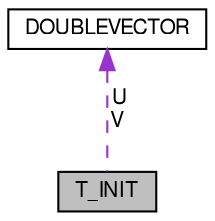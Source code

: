 digraph "T_INIT"
{
  bgcolor="transparent";
  edge [fontname="FreeSans",fontsize="10",labelfontname="FreeSans",labelfontsize="10"];
  node [fontname="FreeSans",fontsize="10",shape=record];
  Node1 [label="T_INIT",height=0.2,width=0.4,color="black", fillcolor="grey75", style="filled" fontcolor="black"];
  Node2 -> Node1 [dir="back",color="darkorchid3",fontsize="10",style="dashed",label=" U\nV" ];
  Node2 [label="DOUBLEVECTOR",height=0.2,width=0.4,color="black",URL="$struct_d_o_u_b_l_e_v_e_c_t_o_r.html"];
}
